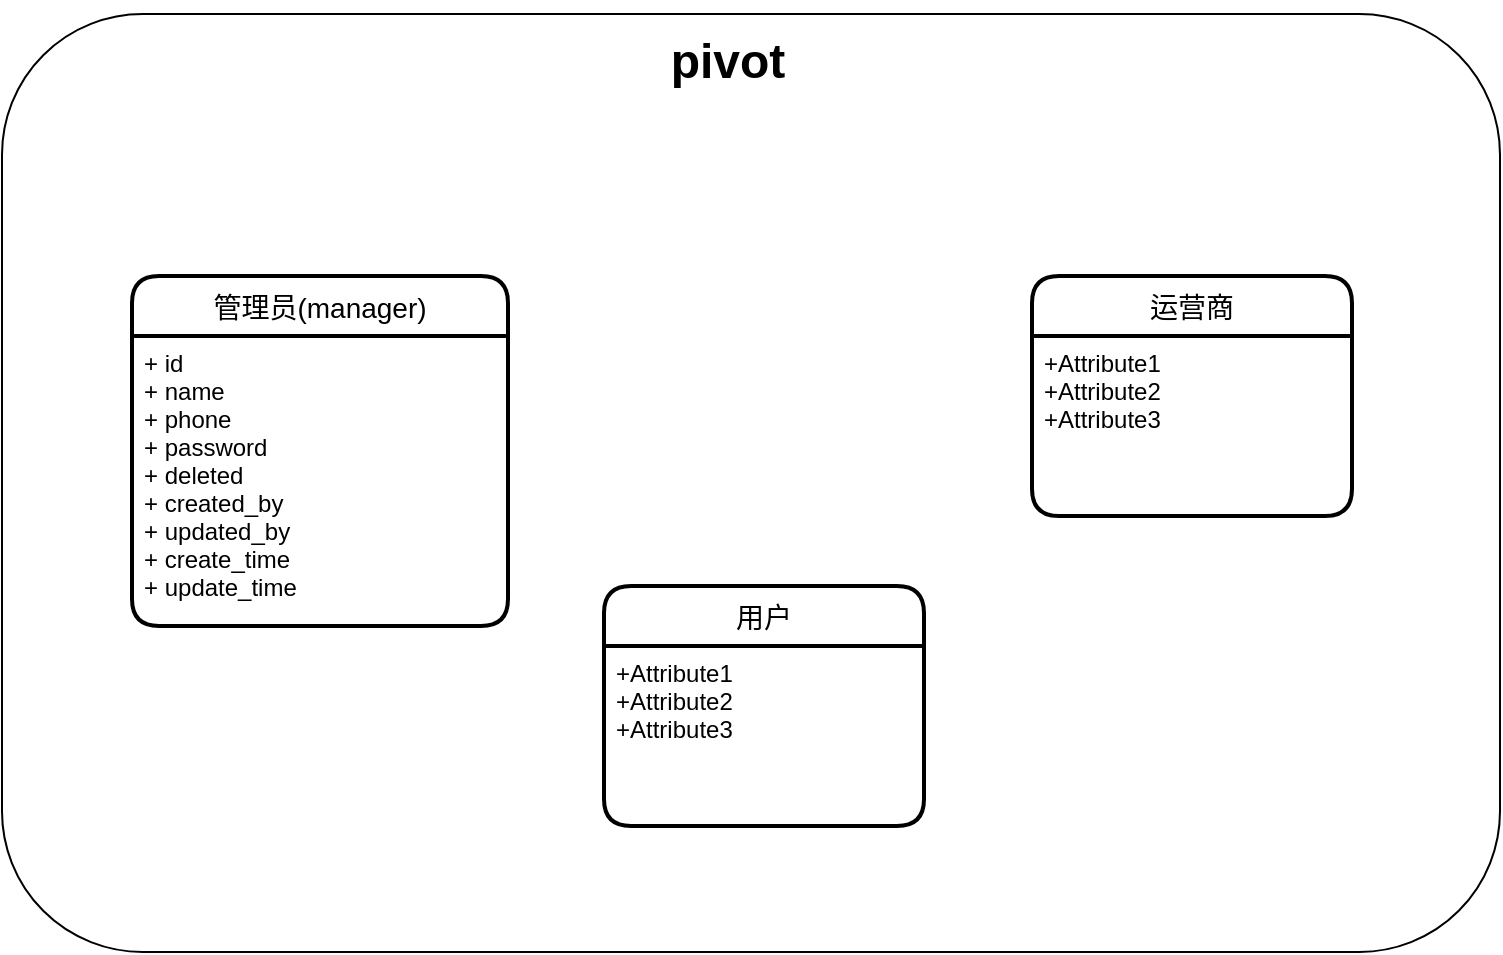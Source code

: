 <mxfile version="15.8.6" type="github">
  <diagram id="Zl_C0mG7Flhq4nI1xgIY" name="第 1 页">
    <mxGraphModel dx="946" dy="662" grid="0" gridSize="10" guides="1" tooltips="1" connect="1" arrows="1" fold="1" page="1" pageScale="1" pageWidth="827" pageHeight="1169" math="0" shadow="0">
      <root>
        <mxCell id="0" />
        <mxCell id="1" parent="0" />
        <mxCell id="sMWrQJroCDS8XebOZDCz-1" value="" style="rounded=1;whiteSpace=wrap;html=1;" vertex="1" parent="1">
          <mxGeometry x="30" y="89" width="749" height="469" as="geometry" />
        </mxCell>
        <mxCell id="c9XTGMT6V7COeygtAoj6-2" value="管理员(manager)" style="swimlane;childLayout=stackLayout;horizontal=1;startSize=30;horizontalStack=0;rounded=1;fontSize=14;fontStyle=0;strokeWidth=2;resizeParent=0;resizeLast=1;shadow=0;dashed=0;align=center;" parent="1" vertex="1">
          <mxGeometry x="95" y="220" width="188" height="175" as="geometry" />
        </mxCell>
        <mxCell id="c9XTGMT6V7COeygtAoj6-3" value="+ id&#xa;+ name&#xa;+ phone&#xa;+ password&#xa;+ deleted&#xa;+ created_by&#xa;+ updated_by&#xa;+ create_time&#xa;+ update_time" style="align=left;strokeColor=none;fillColor=none;spacingLeft=4;fontSize=12;verticalAlign=top;resizable=0;rotatable=0;part=1;" parent="c9XTGMT6V7COeygtAoj6-2" vertex="1">
          <mxGeometry y="30" width="188" height="145" as="geometry" />
        </mxCell>
        <mxCell id="c9XTGMT6V7COeygtAoj6-4" value="运营商" style="swimlane;childLayout=stackLayout;horizontal=1;startSize=30;horizontalStack=0;rounded=1;fontSize=14;fontStyle=0;strokeWidth=2;resizeParent=0;resizeLast=1;shadow=0;dashed=0;align=center;" parent="1" vertex="1">
          <mxGeometry x="545" y="220" width="160" height="120" as="geometry" />
        </mxCell>
        <mxCell id="c9XTGMT6V7COeygtAoj6-5" value="+Attribute1&#xa;+Attribute2&#xa;+Attribute3" style="align=left;strokeColor=none;fillColor=none;spacingLeft=4;fontSize=12;verticalAlign=top;resizable=0;rotatable=0;part=1;" parent="c9XTGMT6V7COeygtAoj6-4" vertex="1">
          <mxGeometry y="30" width="160" height="90" as="geometry" />
        </mxCell>
        <mxCell id="c9XTGMT6V7COeygtAoj6-6" value="用户" style="swimlane;childLayout=stackLayout;horizontal=1;startSize=30;horizontalStack=0;rounded=1;fontSize=14;fontStyle=0;strokeWidth=2;resizeParent=0;resizeLast=1;shadow=0;dashed=0;align=center;" parent="1" vertex="1">
          <mxGeometry x="331" y="375" width="160" height="120" as="geometry">
            <mxRectangle x="334" y="69" width="55" height="30" as="alternateBounds" />
          </mxGeometry>
        </mxCell>
        <mxCell id="c9XTGMT6V7COeygtAoj6-7" value="+Attribute1&#xa;+Attribute2&#xa;+Attribute3" style="align=left;strokeColor=none;fillColor=none;spacingLeft=4;fontSize=12;verticalAlign=top;resizable=0;rotatable=0;part=1;" parent="c9XTGMT6V7COeygtAoj6-6" vertex="1">
          <mxGeometry y="30" width="160" height="90" as="geometry" />
        </mxCell>
        <mxCell id="sMWrQJroCDS8XebOZDCz-2" value="&lt;h1&gt;pivot&lt;/h1&gt;" style="text;html=1;strokeColor=none;fillColor=none;align=center;verticalAlign=middle;whiteSpace=wrap;rounded=0;" vertex="1" parent="1">
          <mxGeometry x="363" y="98" width="60" height="30" as="geometry" />
        </mxCell>
      </root>
    </mxGraphModel>
  </diagram>
</mxfile>
